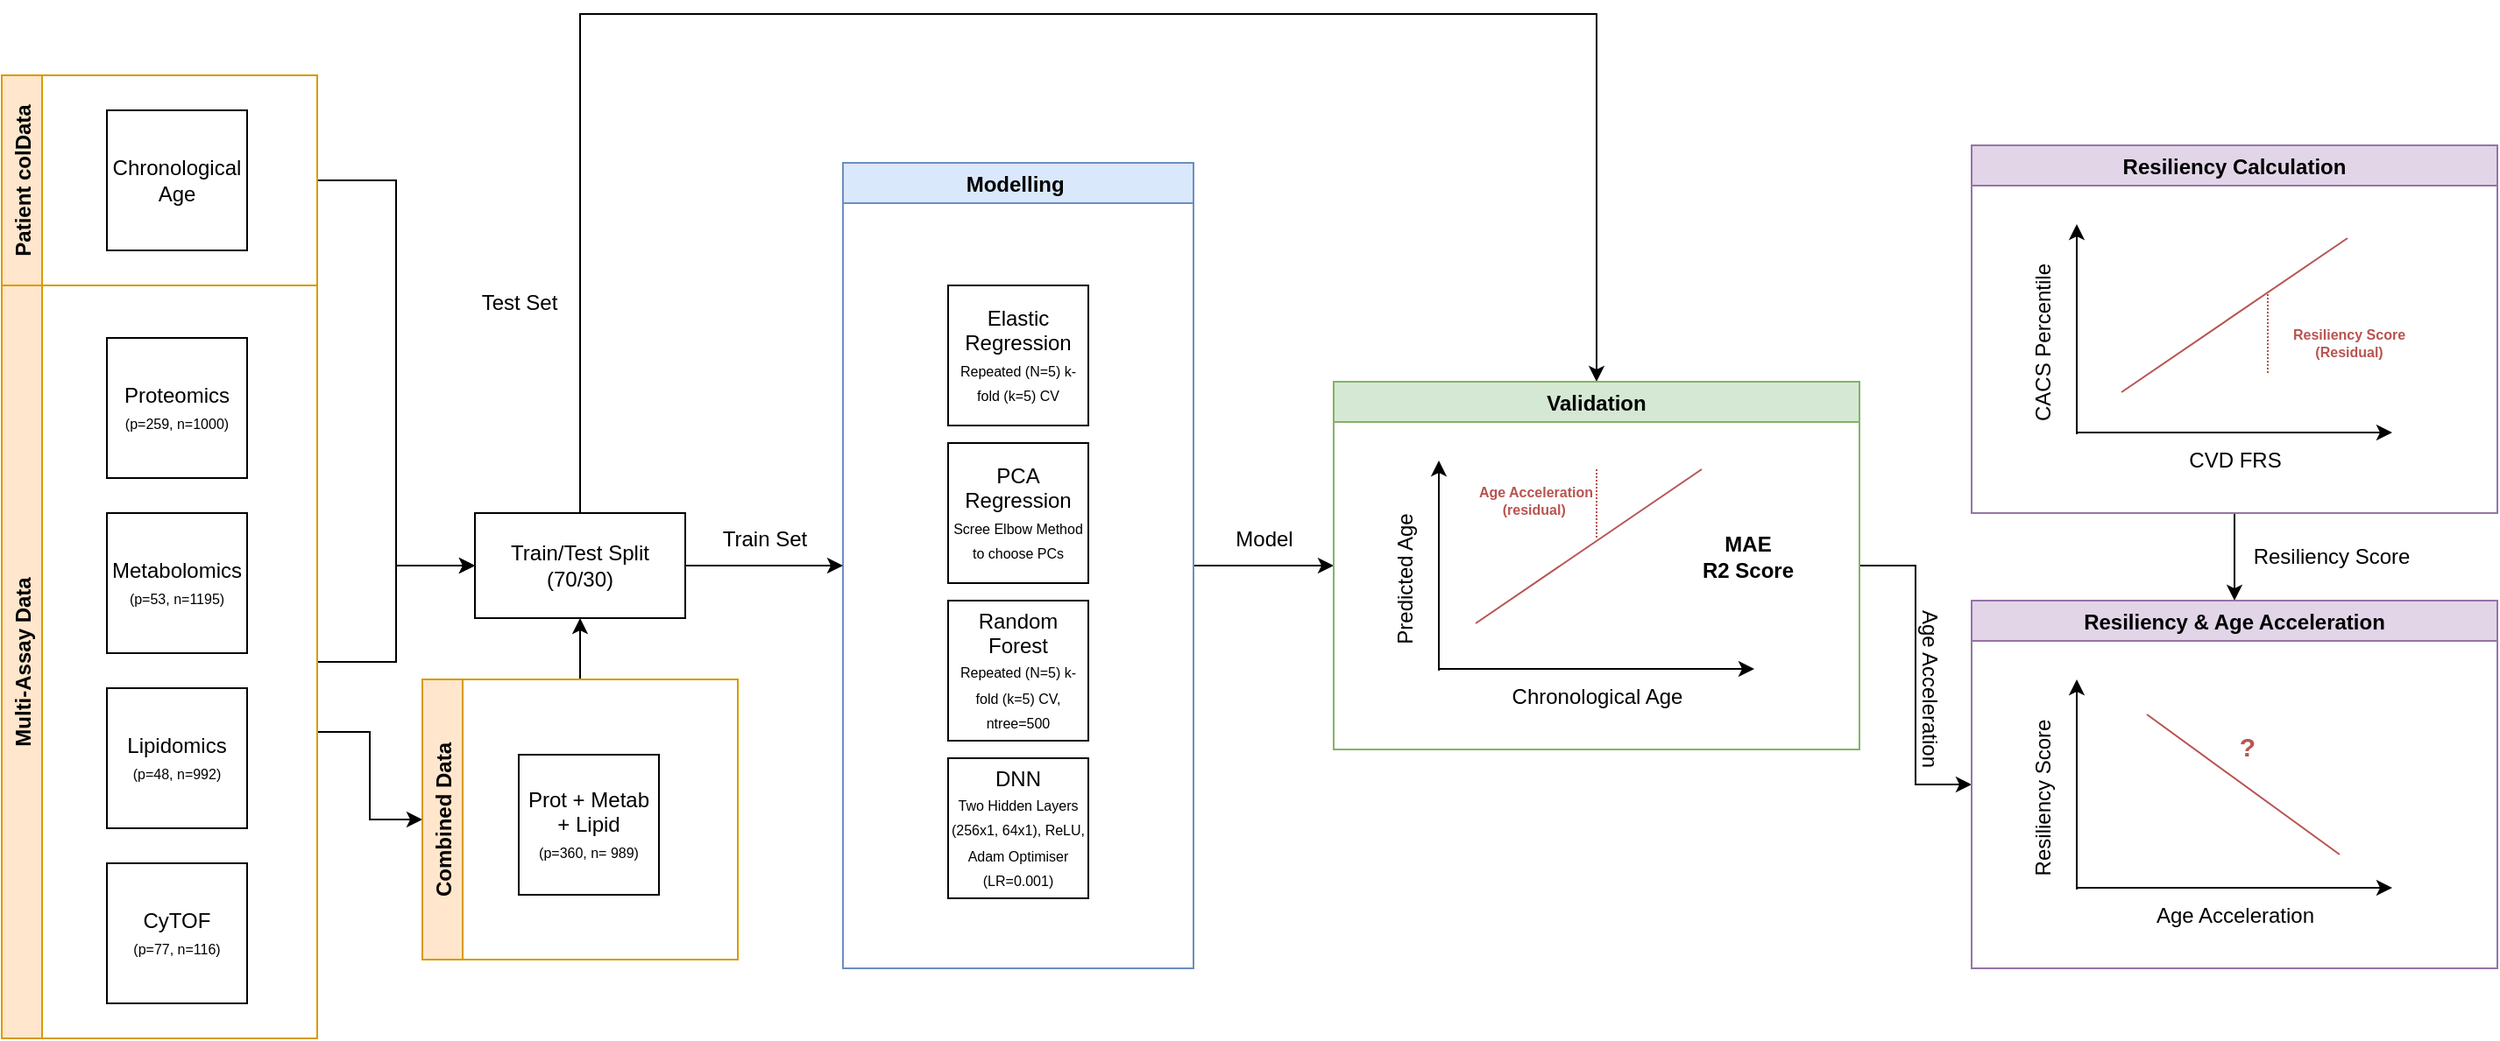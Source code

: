<mxfile version="20.4.1" type="device"><diagram id="XxNfGE8Ri-3f-OuHHe4I" name="Page-1"><mxGraphModel dx="260" dy="371" grid="1" gridSize="10" guides="1" tooltips="1" connect="1" arrows="1" fold="1" page="1" pageScale="1" pageWidth="850" pageHeight="1100" math="0" shadow="0"><root><mxCell id="0"/><mxCell id="1" parent="0"/><mxCell id="z8dKiTmkcfhcy8gTD7hl-1" value="Proteomics&lt;br&gt;&lt;font style=&quot;font-size: 8px;&quot;&gt;(p=259, n=1000)&lt;/font&gt;" style="whiteSpace=wrap;html=1;aspect=fixed;" parent="1" vertex="1"><mxGeometry x="180" y="485" width="80" height="80" as="geometry"/></mxCell><mxCell id="Kj5PNi8QTOBntLkAs2w5-1" value="Metabolomics&lt;br&gt;&lt;span style=&quot;font-size: 8px;&quot;&gt;(p=53, n=1195)&lt;/span&gt;" style="whiteSpace=wrap;html=1;aspect=fixed;" parent="1" vertex="1"><mxGeometry x="180" y="585" width="80" height="80" as="geometry"/></mxCell><mxCell id="Kj5PNi8QTOBntLkAs2w5-2" value="Lipidomics&lt;br&gt;&lt;font style=&quot;font-size: 8px;&quot;&gt;(p=48, n=992)&lt;/font&gt;" style="whiteSpace=wrap;html=1;aspect=fixed;" parent="1" vertex="1"><mxGeometry x="180" y="685" width="80" height="80" as="geometry"/></mxCell><mxCell id="Kj5PNi8QTOBntLkAs2w5-3" value="CyTOF&lt;br&gt;&lt;span style=&quot;font-size: 8px;&quot;&gt;(p=77, n=116)&lt;/span&gt;" style="whiteSpace=wrap;html=1;aspect=fixed;" parent="1" vertex="1"><mxGeometry x="180" y="785" width="80" height="80" as="geometry"/></mxCell><mxCell id="Kj5PNi8QTOBntLkAs2w5-36" style="edgeStyle=orthogonalEdgeStyle;rounded=0;orthogonalLoop=1;jettySize=auto;html=1;exitX=1;exitY=0.5;exitDx=0;exitDy=0;entryX=0;entryY=0.5;entryDx=0;entryDy=0;" parent="1" source="Kj5PNi8QTOBntLkAs2w5-4" target="Kj5PNi8QTOBntLkAs2w5-28" edge="1"><mxGeometry relative="1" as="geometry"/></mxCell><mxCell id="Kj5PNi8QTOBntLkAs2w5-4" value="Modelling " style="swimlane;fillColor=#dae8fc;strokeColor=#6c8ebf;" parent="1" vertex="1"><mxGeometry x="600" y="385" width="200" height="460" as="geometry"/></mxCell><mxCell id="Kj5PNi8QTOBntLkAs2w5-14" value="Elastic Regression&lt;br&gt;&lt;font style=&quot;font-size: 8px;&quot;&gt;Repeated (N=5) k-fold (k=5) CV&lt;/font&gt;" style="whiteSpace=wrap;html=1;aspect=fixed;" parent="Kj5PNi8QTOBntLkAs2w5-4" vertex="1"><mxGeometry x="60" y="70" width="80" height="80" as="geometry"/></mxCell><mxCell id="Kj5PNi8QTOBntLkAs2w5-18" value="Random Forest&lt;br&gt;&lt;span style=&quot;font-size: 8px;&quot;&gt;Repeated (N=5) k-fold (k=5) CV, ntree=500&lt;/span&gt;" style="whiteSpace=wrap;html=1;aspect=fixed;" parent="Kj5PNi8QTOBntLkAs2w5-4" vertex="1"><mxGeometry x="60" y="250" width="80" height="80" as="geometry"/></mxCell><mxCell id="Kj5PNi8QTOBntLkAs2w5-17" value="PCA Regression&lt;br&gt;&lt;span style=&quot;font-size: 8px;&quot;&gt;Scree Elbow Method to choose PCs&lt;/span&gt;" style="whiteSpace=wrap;html=1;aspect=fixed;" parent="Kj5PNi8QTOBntLkAs2w5-4" vertex="1"><mxGeometry x="60" y="160" width="80" height="80" as="geometry"/></mxCell><mxCell id="Kj5PNi8QTOBntLkAs2w5-15" value="DNN&lt;br&gt;&lt;span style=&quot;font-size: 8px;&quot;&gt;Two Hidden Layers (256x1, 64x1), ReLU, Adam Optimiser (LR=0.001)&lt;/span&gt;" style="whiteSpace=wrap;html=1;aspect=fixed;" parent="Kj5PNi8QTOBntLkAs2w5-4" vertex="1"><mxGeometry x="60" y="340" width="80" height="80" as="geometry"/></mxCell><mxCell id="Kj5PNi8QTOBntLkAs2w5-24" style="edgeStyle=orthogonalEdgeStyle;rounded=0;orthogonalLoop=1;jettySize=auto;html=1;entryX=0;entryY=0.5;entryDx=0;entryDy=0;" parent="1" source="Kj5PNi8QTOBntLkAs2w5-12" target="Kj5PNi8QTOBntLkAs2w5-22" edge="1"><mxGeometry relative="1" as="geometry"/></mxCell><mxCell id="Zz7WJHX8WHeNn_9v-qVg-3" style="edgeStyle=orthogonalEdgeStyle;rounded=0;orthogonalLoop=1;jettySize=auto;html=1;exitX=1;exitY=0.5;exitDx=0;exitDy=0;entryX=0;entryY=0.5;entryDx=0;entryDy=0;fontSize=8;" edge="1" parent="1" source="Kj5PNi8QTOBntLkAs2w5-12" target="Zz7WJHX8WHeNn_9v-qVg-1"><mxGeometry relative="1" as="geometry"><Array as="points"><mxPoint x="300" y="710"/><mxPoint x="330" y="710"/><mxPoint x="330" y="760"/></Array></mxGeometry></mxCell><mxCell id="Kj5PNi8QTOBntLkAs2w5-12" value="Multi-Assay Data" style="swimlane;horizontal=0;fillColor=#ffe6cc;strokeColor=#d79b00;" parent="1" vertex="1"><mxGeometry x="120" y="455" width="180" height="430" as="geometry"/></mxCell><mxCell id="Kj5PNi8QTOBntLkAs2w5-25" style="edgeStyle=orthogonalEdgeStyle;rounded=0;orthogonalLoop=1;jettySize=auto;html=1;entryX=0;entryY=0.5;entryDx=0;entryDy=0;" parent="1" source="Kj5PNi8QTOBntLkAs2w5-21" target="Kj5PNi8QTOBntLkAs2w5-22" edge="1"><mxGeometry relative="1" as="geometry"/></mxCell><mxCell id="Kj5PNi8QTOBntLkAs2w5-21" value="Patient colData" style="swimlane;horizontal=0;fillColor=#ffe6cc;strokeColor=#d79b00;" parent="1" vertex="1"><mxGeometry x="120" y="335" width="180" height="120" as="geometry"/></mxCell><mxCell id="Kj5PNi8QTOBntLkAs2w5-5" value="Chronological Age" style="whiteSpace=wrap;html=1;aspect=fixed;" parent="Kj5PNi8QTOBntLkAs2w5-21" vertex="1"><mxGeometry x="60" y="20" width="80" height="80" as="geometry"/></mxCell><mxCell id="Kj5PNi8QTOBntLkAs2w5-26" style="edgeStyle=orthogonalEdgeStyle;rounded=0;orthogonalLoop=1;jettySize=auto;html=1;entryX=0;entryY=0.5;entryDx=0;entryDy=0;" parent="1" source="Kj5PNi8QTOBntLkAs2w5-22" target="Kj5PNi8QTOBntLkAs2w5-4" edge="1"><mxGeometry relative="1" as="geometry"><mxPoint x="620" y="600" as="targetPoint"/></mxGeometry></mxCell><mxCell id="Kj5PNi8QTOBntLkAs2w5-35" style="edgeStyle=orthogonalEdgeStyle;rounded=0;orthogonalLoop=1;jettySize=auto;html=1;entryX=0.5;entryY=0;entryDx=0;entryDy=0;" parent="1" source="Kj5PNi8QTOBntLkAs2w5-22" target="Kj5PNi8QTOBntLkAs2w5-28" edge="1"><mxGeometry relative="1" as="geometry"><Array as="points"><mxPoint x="450" y="300"/><mxPoint x="1030" y="300"/></Array></mxGeometry></mxCell><mxCell id="Kj5PNi8QTOBntLkAs2w5-22" value="Train/Test Split (70/30)" style="rounded=0;whiteSpace=wrap;html=1;" parent="1" vertex="1"><mxGeometry x="390" y="585" width="120" height="60" as="geometry"/></mxCell><mxCell id="Kj5PNi8QTOBntLkAs2w5-162" style="edgeStyle=orthogonalEdgeStyle;rounded=0;jumpSize=8;orthogonalLoop=1;jettySize=auto;html=1;entryX=0;entryY=0.5;entryDx=0;entryDy=0;strokeWidth=1;fontSize=8;fontColor=#000000;startSize=6;" parent="1" source="Kj5PNi8QTOBntLkAs2w5-28" target="Kj5PNi8QTOBntLkAs2w5-144" edge="1"><mxGeometry relative="1" as="geometry"/></mxCell><mxCell id="Kj5PNi8QTOBntLkAs2w5-28" value="Validation" style="swimlane;fillColor=#d5e8d4;strokeColor=#82b366;" parent="1" vertex="1"><mxGeometry x="880" y="510" width="300" height="210" as="geometry"/></mxCell><mxCell id="Kj5PNi8QTOBntLkAs2w5-40" value="" style="endArrow=classic;html=1;rounded=0;" parent="Kj5PNi8QTOBntLkAs2w5-28" edge="1"><mxGeometry width="50" height="50" relative="1" as="geometry"><mxPoint x="60" y="165" as="sourcePoint"/><mxPoint x="60" y="45" as="targetPoint"/></mxGeometry></mxCell><mxCell id="Kj5PNi8QTOBntLkAs2w5-41" value="" style="endArrow=classic;html=1;rounded=0;" parent="Kj5PNi8QTOBntLkAs2w5-28" edge="1"><mxGeometry width="50" height="50" relative="1" as="geometry"><mxPoint x="60" y="164" as="sourcePoint"/><mxPoint x="240" y="164" as="targetPoint"/></mxGeometry></mxCell><mxCell id="Kj5PNi8QTOBntLkAs2w5-43" value="" style="shape=image;html=1;verticalAlign=top;verticalLabelPosition=bottom;labelBackgroundColor=#ffffff;imageAspect=0;aspect=fixed;image=https://cdn1.iconfinder.com/data/icons/social-media-vol-3/24/_x-128.png" parent="Kj5PNi8QTOBntLkAs2w5-28" vertex="1"><mxGeometry x="91" y="130" width="8" height="8" as="geometry"/></mxCell><mxCell id="Kj5PNi8QTOBntLkAs2w5-44" value="" style="shape=image;html=1;verticalAlign=top;verticalLabelPosition=bottom;labelBackgroundColor=#ffffff;imageAspect=0;aspect=fixed;image=https://cdn1.iconfinder.com/data/icons/social-media-vol-3/24/_x-128.png" parent="Kj5PNi8QTOBntLkAs2w5-28" vertex="1"><mxGeometry x="111" y="120" width="8" height="8" as="geometry"/></mxCell><mxCell id="Kj5PNi8QTOBntLkAs2w5-47" value="" style="shape=image;html=1;verticalAlign=top;verticalLabelPosition=bottom;labelBackgroundColor=#ffffff;imageAspect=0;aspect=fixed;image=https://cdn1.iconfinder.com/data/icons/social-media-vol-3/24/_x-128.png" parent="Kj5PNi8QTOBntLkAs2w5-28" vertex="1"><mxGeometry x="99" y="101" width="8" height="8" as="geometry"/></mxCell><mxCell id="Kj5PNi8QTOBntLkAs2w5-48" value="" style="shape=image;html=1;verticalAlign=top;verticalLabelPosition=bottom;labelBackgroundColor=#ffffff;imageAspect=0;aspect=fixed;image=https://cdn1.iconfinder.com/data/icons/social-media-vol-3/24/_x-128.png" parent="Kj5PNi8QTOBntLkAs2w5-28" vertex="1"><mxGeometry x="146" y="42" width="8" height="8" as="geometry"/></mxCell><mxCell id="Kj5PNi8QTOBntLkAs2w5-49" value="" style="shape=image;html=1;verticalAlign=top;verticalLabelPosition=bottom;labelBackgroundColor=#ffffff;imageAspect=0;aspect=fixed;image=https://cdn1.iconfinder.com/data/icons/social-media-vol-3/24/_x-128.png" parent="Kj5PNi8QTOBntLkAs2w5-28" vertex="1"><mxGeometry x="131" y="80" width="8" height="8" as="geometry"/></mxCell><mxCell id="Kj5PNi8QTOBntLkAs2w5-50" value="" style="shape=image;html=1;verticalAlign=top;verticalLabelPosition=bottom;labelBackgroundColor=#ffffff;imageAspect=0;aspect=fixed;image=https://cdn1.iconfinder.com/data/icons/social-media-vol-3/24/_x-128.png" parent="Kj5PNi8QTOBntLkAs2w5-28" vertex="1"><mxGeometry x="161" y="88" width="8" height="8" as="geometry"/></mxCell><mxCell id="Kj5PNi8QTOBntLkAs2w5-51" value="" style="shape=image;html=1;verticalAlign=top;verticalLabelPosition=bottom;labelBackgroundColor=#ffffff;imageAspect=0;aspect=fixed;image=https://cdn1.iconfinder.com/data/icons/social-media-vol-3/24/_x-128.png" parent="Kj5PNi8QTOBntLkAs2w5-28" vertex="1"><mxGeometry x="161" y="72" width="8" height="8" as="geometry"/></mxCell><mxCell id="Kj5PNi8QTOBntLkAs2w5-52" value="" style="shape=image;html=1;verticalAlign=top;verticalLabelPosition=bottom;labelBackgroundColor=#ffffff;imageAspect=0;aspect=fixed;image=https://cdn1.iconfinder.com/data/icons/social-media-vol-3/24/_x-128.png" parent="Kj5PNi8QTOBntLkAs2w5-28" vertex="1"><mxGeometry x="181" y="72" width="8" height="8" as="geometry"/></mxCell><mxCell id="Kj5PNi8QTOBntLkAs2w5-53" value="" style="shape=image;html=1;verticalAlign=top;verticalLabelPosition=bottom;labelBackgroundColor=#ffffff;imageAspect=0;aspect=fixed;image=https://cdn1.iconfinder.com/data/icons/social-media-vol-3/24/_x-128.png" parent="Kj5PNi8QTOBntLkAs2w5-28" vertex="1"><mxGeometry x="181" y="50" width="8" height="8" as="geometry"/></mxCell><mxCell id="Kj5PNi8QTOBntLkAs2w5-54" value="" style="shape=image;html=1;verticalAlign=top;verticalLabelPosition=bottom;labelBackgroundColor=#ffffff;imageAspect=0;aspect=fixed;image=https://cdn1.iconfinder.com/data/icons/social-media-vol-3/24/_x-128.png" parent="Kj5PNi8QTOBntLkAs2w5-28" vertex="1"><mxGeometry x="201" y="64" width="8" height="8" as="geometry"/></mxCell><mxCell id="Kj5PNi8QTOBntLkAs2w5-55" value="Chronological Age" style="text;html=1;align=center;verticalAlign=middle;resizable=0;points=[];autosize=1;strokeColor=none;fillColor=none;" parent="Kj5PNi8QTOBntLkAs2w5-28" vertex="1"><mxGeometry x="90" y="165" width="120" height="30" as="geometry"/></mxCell><mxCell id="Kj5PNi8QTOBntLkAs2w5-56" value="Predicted Age" style="text;html=1;align=center;verticalAlign=middle;resizable=0;points=[];autosize=1;strokeColor=none;fillColor=none;rotation=-90;" parent="Kj5PNi8QTOBntLkAs2w5-28" vertex="1"><mxGeometry x="-9" y="98" width="100" height="30" as="geometry"/></mxCell><mxCell id="Kj5PNi8QTOBntLkAs2w5-58" value="" style="endArrow=none;html=1;rounded=0;fillColor=#f8cecc;strokeColor=#b85450;" parent="Kj5PNi8QTOBntLkAs2w5-28" edge="1"><mxGeometry width="50" height="50" relative="1" as="geometry"><mxPoint x="81" y="138" as="sourcePoint"/><mxPoint x="210" y="50" as="targetPoint"/></mxGeometry></mxCell><mxCell id="Kj5PNi8QTOBntLkAs2w5-75" value="&lt;b&gt;MAE&lt;br&gt;R2 Score&lt;/b&gt;" style="text;html=1;align=center;verticalAlign=middle;resizable=0;points=[];autosize=1;strokeColor=none;fillColor=none;" parent="Kj5PNi8QTOBntLkAs2w5-28" vertex="1"><mxGeometry x="196" y="80" width="80" height="40" as="geometry"/></mxCell><mxCell id="Kj5PNi8QTOBntLkAs2w5-81" value="&lt;b style=&quot;font-size: 8px;&quot;&gt;Age Acceleration&lt;br&gt;(residual)&amp;nbsp;&lt;/b&gt;" style="text;html=1;align=center;verticalAlign=middle;resizable=0;points=[];autosize=1;strokeColor=none;fillColor=none;fontSize=8;fontColor=#B85450;" parent="Kj5PNi8QTOBntLkAs2w5-28" vertex="1"><mxGeometry x="70" y="53" width="90" height="30" as="geometry"/></mxCell><mxCell id="Kj5PNi8QTOBntLkAs2w5-34" value="Train Set" style="text;html=1;align=center;verticalAlign=middle;resizable=0;points=[];autosize=1;strokeColor=none;fillColor=none;" parent="1" vertex="1"><mxGeometry x="520" y="585" width="70" height="30" as="geometry"/></mxCell><mxCell id="Kj5PNi8QTOBntLkAs2w5-37" value="Model" style="text;html=1;align=center;verticalAlign=middle;resizable=0;points=[];autosize=1;strokeColor=none;fillColor=none;" parent="1" vertex="1"><mxGeometry x="810" y="585" width="60" height="30" as="geometry"/></mxCell><mxCell id="Kj5PNi8QTOBntLkAs2w5-38" value="Test Set" style="text;html=1;align=center;verticalAlign=middle;resizable=0;points=[];autosize=1;strokeColor=none;fillColor=none;" parent="1" vertex="1"><mxGeometry x="380" y="450" width="70" height="30" as="geometry"/></mxCell><mxCell id="Kj5PNi8QTOBntLkAs2w5-76" value="" style="endArrow=none;dashed=1;html=1;dashPattern=1 1;strokeWidth=1;rounded=0;jumpSize=8;fillColor=#f8cecc;strokeColor=#b85450;startSize=6;" parent="1" edge="1"><mxGeometry width="50" height="50" relative="1" as="geometry"><mxPoint x="1030" y="560" as="sourcePoint"/><mxPoint x="1030" y="600" as="targetPoint"/></mxGeometry></mxCell><mxCell id="Kj5PNi8QTOBntLkAs2w5-163" style="edgeStyle=orthogonalEdgeStyle;rounded=0;jumpSize=8;orthogonalLoop=1;jettySize=auto;html=1;strokeWidth=1;fontSize=8;fontColor=#000000;startSize=6;" parent="1" source="Kj5PNi8QTOBntLkAs2w5-84" target="Kj5PNi8QTOBntLkAs2w5-144" edge="1"><mxGeometry relative="1" as="geometry"><Array as="points"><mxPoint x="1394" y="600"/><mxPoint x="1394" y="600"/></Array></mxGeometry></mxCell><mxCell id="Kj5PNi8QTOBntLkAs2w5-84" value="Resiliency Calculation" style="swimlane;startSize=23;fillColor=#e1d5e7;strokeColor=#9673a6;" parent="1" vertex="1"><mxGeometry x="1244" y="375" width="300" height="210" as="geometry"/></mxCell><mxCell id="Kj5PNi8QTOBntLkAs2w5-85" value="" style="endArrow=classic;html=1;rounded=0;" parent="Kj5PNi8QTOBntLkAs2w5-84" edge="1"><mxGeometry width="50" height="50" relative="1" as="geometry"><mxPoint x="60" y="165" as="sourcePoint"/><mxPoint x="60" y="45" as="targetPoint"/></mxGeometry></mxCell><mxCell id="Kj5PNi8QTOBntLkAs2w5-86" value="" style="endArrow=classic;html=1;rounded=0;" parent="Kj5PNi8QTOBntLkAs2w5-84" edge="1"><mxGeometry width="50" height="50" relative="1" as="geometry"><mxPoint x="60" y="164" as="sourcePoint"/><mxPoint x="240" y="164" as="targetPoint"/></mxGeometry></mxCell><mxCell id="Kj5PNi8QTOBntLkAs2w5-87" value="" style="shape=image;html=1;verticalAlign=top;verticalLabelPosition=bottom;labelBackgroundColor=#ffffff;imageAspect=0;aspect=fixed;image=https://cdn1.iconfinder.com/data/icons/social-media-vol-3/24/_x-128.png" parent="Kj5PNi8QTOBntLkAs2w5-84" vertex="1"><mxGeometry x="91" y="130" width="8" height="8" as="geometry"/></mxCell><mxCell id="Kj5PNi8QTOBntLkAs2w5-88" value="" style="shape=image;html=1;verticalAlign=top;verticalLabelPosition=bottom;labelBackgroundColor=#ffffff;imageAspect=0;aspect=fixed;image=https://cdn1.iconfinder.com/data/icons/social-media-vol-3/24/_x-128.png" parent="Kj5PNi8QTOBntLkAs2w5-84" vertex="1"><mxGeometry x="111" y="120" width="8" height="8" as="geometry"/></mxCell><mxCell id="Kj5PNi8QTOBntLkAs2w5-89" value="" style="shape=image;html=1;verticalAlign=top;verticalLabelPosition=bottom;labelBackgroundColor=#ffffff;imageAspect=0;aspect=fixed;image=https://cdn1.iconfinder.com/data/icons/social-media-vol-3/24/_x-128.png" parent="Kj5PNi8QTOBntLkAs2w5-84" vertex="1"><mxGeometry x="118" y="101" width="8" height="8" as="geometry"/></mxCell><mxCell id="Kj5PNi8QTOBntLkAs2w5-90" value="" style="shape=image;html=1;verticalAlign=top;verticalLabelPosition=bottom;labelBackgroundColor=#ffffff;imageAspect=0;aspect=fixed;image=https://cdn1.iconfinder.com/data/icons/social-media-vol-3/24/_x-128.png" parent="Kj5PNi8QTOBntLkAs2w5-84" vertex="1"><mxGeometry x="173" y="72" width="8" height="8" as="geometry"/></mxCell><mxCell id="Kj5PNi8QTOBntLkAs2w5-91" value="" style="shape=image;html=1;verticalAlign=top;verticalLabelPosition=bottom;labelBackgroundColor=#ffffff;imageAspect=0;aspect=fixed;image=https://cdn1.iconfinder.com/data/icons/social-media-vol-3/24/_x-128.png" parent="Kj5PNi8QTOBntLkAs2w5-84" vertex="1"><mxGeometry x="131" y="88" width="8" height="8" as="geometry"/></mxCell><mxCell id="Kj5PNi8QTOBntLkAs2w5-92" value="" style="shape=image;html=1;verticalAlign=top;verticalLabelPosition=bottom;labelBackgroundColor=#ffffff;imageAspect=0;aspect=fixed;image=https://cdn1.iconfinder.com/data/icons/social-media-vol-3/24/_x-128.png" parent="Kj5PNi8QTOBntLkAs2w5-84" vertex="1"><mxGeometry x="169" y="130" width="8" height="8" as="geometry"/></mxCell><mxCell id="Kj5PNi8QTOBntLkAs2w5-93" value="" style="shape=image;html=1;verticalAlign=top;verticalLabelPosition=bottom;labelBackgroundColor=#ffffff;imageAspect=0;aspect=fixed;image=https://cdn1.iconfinder.com/data/icons/social-media-vol-3/24/_x-128.png" parent="Kj5PNi8QTOBntLkAs2w5-84" vertex="1"><mxGeometry x="169" y="88" width="8" height="8" as="geometry"/></mxCell><mxCell id="Kj5PNi8QTOBntLkAs2w5-94" value="" style="shape=image;html=1;verticalAlign=top;verticalLabelPosition=bottom;labelBackgroundColor=#ffffff;imageAspect=0;aspect=fixed;image=https://cdn1.iconfinder.com/data/icons/social-media-vol-3/24/_x-128.png" parent="Kj5PNi8QTOBntLkAs2w5-84" vertex="1"><mxGeometry x="193" y="75" width="8" height="8" as="geometry"/></mxCell><mxCell id="Kj5PNi8QTOBntLkAs2w5-95" value="" style="shape=image;html=1;verticalAlign=top;verticalLabelPosition=bottom;labelBackgroundColor=#ffffff;imageAspect=0;aspect=fixed;image=https://cdn1.iconfinder.com/data/icons/social-media-vol-3/24/_x-128.png" parent="Kj5PNi8QTOBntLkAs2w5-84" vertex="1"><mxGeometry x="181" y="50" width="8" height="8" as="geometry"/></mxCell><mxCell id="Kj5PNi8QTOBntLkAs2w5-96" value="" style="shape=image;html=1;verticalAlign=top;verticalLabelPosition=bottom;labelBackgroundColor=#ffffff;imageAspect=0;aspect=fixed;image=https://cdn1.iconfinder.com/data/icons/social-media-vol-3/24/_x-128.png" parent="Kj5PNi8QTOBntLkAs2w5-84" vertex="1"><mxGeometry x="201" y="64" width="8" height="8" as="geometry"/></mxCell><mxCell id="Kj5PNi8QTOBntLkAs2w5-97" value="CVD FRS" style="text;html=1;align=center;verticalAlign=middle;resizable=0;points=[];autosize=1;strokeColor=none;fillColor=none;" parent="Kj5PNi8QTOBntLkAs2w5-84" vertex="1"><mxGeometry x="110" y="165" width="80" height="30" as="geometry"/></mxCell><mxCell id="Kj5PNi8QTOBntLkAs2w5-98" value="CACS Percentile" style="text;html=1;align=center;verticalAlign=middle;resizable=0;points=[];autosize=1;strokeColor=none;fillColor=none;rotation=-90;" parent="Kj5PNi8QTOBntLkAs2w5-84" vertex="1"><mxGeometry x="-14" y="98" width="110" height="30" as="geometry"/></mxCell><mxCell id="Kj5PNi8QTOBntLkAs2w5-99" value="" style="endArrow=none;html=1;rounded=0;fillColor=#f8cecc;strokeColor=#b85450;" parent="Kj5PNi8QTOBntLkAs2w5-84" edge="1"><mxGeometry width="50" height="50" relative="1" as="geometry"><mxPoint x="85.5" y="141" as="sourcePoint"/><mxPoint x="214.5" y="53" as="targetPoint"/></mxGeometry></mxCell><mxCell id="Kj5PNi8QTOBntLkAs2w5-101" value="&lt;b&gt;Resiliency Score&lt;br&gt;(Residual)&lt;br&gt;&lt;/b&gt;" style="text;html=1;align=center;verticalAlign=middle;resizable=0;points=[];autosize=1;strokeColor=none;fillColor=none;fontSize=8;fontColor=#B85450;" parent="Kj5PNi8QTOBntLkAs2w5-84" vertex="1"><mxGeometry x="170" y="98" width="90" height="30" as="geometry"/></mxCell><mxCell id="Kj5PNi8QTOBntLkAs2w5-125" value="" style="endArrow=none;dashed=1;html=1;dashPattern=1 1;strokeWidth=1;rounded=0;jumpSize=8;fillColor=#f8cecc;strokeColor=#b85450;startSize=6;entryX=0;entryY=0;entryDx=0;entryDy=0;" parent="Kj5PNi8QTOBntLkAs2w5-84" target="Kj5PNi8QTOBntLkAs2w5-92" edge="1"><mxGeometry width="50" height="50" relative="1" as="geometry"><mxPoint x="169" y="85" as="sourcePoint"/><mxPoint x="172.9" y="133" as="targetPoint"/></mxGeometry></mxCell><mxCell id="Kj5PNi8QTOBntLkAs2w5-144" value="Resiliency &amp; Age Acceleration" style="swimlane;startSize=23;fillColor=#e1d5e7;strokeColor=#9673a6;" parent="1" vertex="1"><mxGeometry x="1244" y="635" width="300" height="210" as="geometry"/></mxCell><mxCell id="Kj5PNi8QTOBntLkAs2w5-145" value="" style="endArrow=classic;html=1;rounded=0;" parent="Kj5PNi8QTOBntLkAs2w5-144" edge="1"><mxGeometry width="50" height="50" relative="1" as="geometry"><mxPoint x="60" y="165" as="sourcePoint"/><mxPoint x="60" y="45" as="targetPoint"/></mxGeometry></mxCell><mxCell id="Kj5PNi8QTOBntLkAs2w5-146" value="" style="endArrow=classic;html=1;rounded=0;" parent="Kj5PNi8QTOBntLkAs2w5-144" edge="1"><mxGeometry width="50" height="50" relative="1" as="geometry"><mxPoint x="60" y="164" as="sourcePoint"/><mxPoint x="240" y="164" as="targetPoint"/></mxGeometry></mxCell><mxCell id="Kj5PNi8QTOBntLkAs2w5-147" value="" style="shape=image;html=1;verticalAlign=top;verticalLabelPosition=bottom;labelBackgroundColor=#ffffff;imageAspect=0;aspect=fixed;image=https://cdn1.iconfinder.com/data/icons/social-media-vol-3/24/_x-128.png" parent="Kj5PNi8QTOBntLkAs2w5-144" vertex="1"><mxGeometry x="107" y="66" width="8" height="8" as="geometry"/></mxCell><mxCell id="Kj5PNi8QTOBntLkAs2w5-148" value="" style="shape=image;html=1;verticalAlign=top;verticalLabelPosition=bottom;labelBackgroundColor=#ffffff;imageAspect=0;aspect=fixed;image=https://cdn1.iconfinder.com/data/icons/social-media-vol-3/24/_x-128.png" parent="Kj5PNi8QTOBntLkAs2w5-144" vertex="1"><mxGeometry x="115" y="85" width="8" height="8" as="geometry"/></mxCell><mxCell id="Kj5PNi8QTOBntLkAs2w5-149" value="" style="shape=image;html=1;verticalAlign=top;verticalLabelPosition=bottom;labelBackgroundColor=#ffffff;imageAspect=0;aspect=fixed;image=https://cdn1.iconfinder.com/data/icons/social-media-vol-3/24/_x-128.png" parent="Kj5PNi8QTOBntLkAs2w5-144" vertex="1"><mxGeometry x="123" y="74" width="8" height="8" as="geometry"/></mxCell><mxCell id="Kj5PNi8QTOBntLkAs2w5-150" value="" style="shape=image;html=1;verticalAlign=top;verticalLabelPosition=bottom;labelBackgroundColor=#ffffff;imageAspect=0;aspect=fixed;image=https://cdn1.iconfinder.com/data/icons/social-media-vol-3/24/_x-128.png" parent="Kj5PNi8QTOBntLkAs2w5-144" vertex="1"><mxGeometry x="181" y="109" width="8" height="8" as="geometry"/></mxCell><mxCell id="Kj5PNi8QTOBntLkAs2w5-151" value="" style="shape=image;html=1;verticalAlign=top;verticalLabelPosition=bottom;labelBackgroundColor=#ffffff;imageAspect=0;aspect=fixed;image=https://cdn1.iconfinder.com/data/icons/social-media-vol-3/24/_x-128.png" parent="Kj5PNi8QTOBntLkAs2w5-144" vertex="1"><mxGeometry x="131" y="88" width="8" height="8" as="geometry"/></mxCell><mxCell id="Kj5PNi8QTOBntLkAs2w5-152" value="" style="shape=image;html=1;verticalAlign=top;verticalLabelPosition=bottom;labelBackgroundColor=#ffffff;imageAspect=0;aspect=fixed;image=https://cdn1.iconfinder.com/data/icons/social-media-vol-3/24/_x-128.png" parent="Kj5PNi8QTOBntLkAs2w5-144" vertex="1"><mxGeometry x="153" y="98" width="8" height="8" as="geometry"/></mxCell><mxCell id="Kj5PNi8QTOBntLkAs2w5-153" value="" style="shape=image;html=1;verticalAlign=top;verticalLabelPosition=bottom;labelBackgroundColor=#ffffff;imageAspect=0;aspect=fixed;image=https://cdn1.iconfinder.com/data/icons/social-media-vol-3/24/_x-128.png" parent="Kj5PNi8QTOBntLkAs2w5-144" vertex="1"><mxGeometry x="173" y="122" width="8" height="8" as="geometry"/></mxCell><mxCell id="Kj5PNi8QTOBntLkAs2w5-154" value="" style="shape=image;html=1;verticalAlign=top;verticalLabelPosition=bottom;labelBackgroundColor=#ffffff;imageAspect=0;aspect=fixed;image=https://cdn1.iconfinder.com/data/icons/social-media-vol-3/24/_x-128.png" parent="Kj5PNi8QTOBntLkAs2w5-144" vertex="1"><mxGeometry x="197" y="120" width="8" height="8" as="geometry"/></mxCell><mxCell id="Kj5PNi8QTOBntLkAs2w5-155" value="" style="shape=image;html=1;verticalAlign=top;verticalLabelPosition=bottom;labelBackgroundColor=#ffffff;imageAspect=0;aspect=fixed;image=https://cdn1.iconfinder.com/data/icons/social-media-vol-3/24/_x-128.png" parent="Kj5PNi8QTOBntLkAs2w5-144" vertex="1"><mxGeometry x="153" y="112" width="8" height="8" as="geometry"/></mxCell><mxCell id="Kj5PNi8QTOBntLkAs2w5-156" value="" style="shape=image;html=1;verticalAlign=top;verticalLabelPosition=bottom;labelBackgroundColor=#ffffff;imageAspect=0;aspect=fixed;image=https://cdn1.iconfinder.com/data/icons/social-media-vol-3/24/_x-128.png" parent="Kj5PNi8QTOBntLkAs2w5-144" vertex="1"><mxGeometry x="189" y="138" width="8" height="8" as="geometry"/></mxCell><mxCell id="Kj5PNi8QTOBntLkAs2w5-157" value="Age Acceleration" style="text;html=1;align=center;verticalAlign=middle;resizable=0;points=[];autosize=1;strokeColor=none;fillColor=none;" parent="Kj5PNi8QTOBntLkAs2w5-144" vertex="1"><mxGeometry x="95" y="165" width="110" height="30" as="geometry"/></mxCell><mxCell id="Kj5PNi8QTOBntLkAs2w5-158" value="Resiliency Score" style="text;html=1;align=center;verticalAlign=middle;resizable=0;points=[];autosize=1;strokeColor=none;fillColor=none;rotation=-90;" parent="Kj5PNi8QTOBntLkAs2w5-144" vertex="1"><mxGeometry x="-14" y="98" width="110" height="30" as="geometry"/></mxCell><mxCell id="Kj5PNi8QTOBntLkAs2w5-159" value="" style="endArrow=none;html=1;rounded=0;fillColor=#f8cecc;strokeColor=#b85450;" parent="Kj5PNi8QTOBntLkAs2w5-144" edge="1"><mxGeometry width="50" height="50" relative="1" as="geometry"><mxPoint x="100" y="65" as="sourcePoint"/><mxPoint x="210" y="145" as="targetPoint"/></mxGeometry></mxCell><mxCell id="Kj5PNi8QTOBntLkAs2w5-160" value="&lt;b style=&quot;font-size: 15px;&quot;&gt;?&lt;br style=&quot;font-size: 15px;&quot;&gt;&lt;/b&gt;" style="text;html=1;align=center;verticalAlign=middle;resizable=0;points=[];autosize=1;strokeColor=none;fillColor=none;fontSize=15;fontColor=#B85450;" parent="Kj5PNi8QTOBntLkAs2w5-144" vertex="1"><mxGeometry x="142" y="68" width="30" height="30" as="geometry"/></mxCell><mxCell id="Kj5PNi8QTOBntLkAs2w5-168" value="Resiliency Score" style="text;html=1;align=center;verticalAlign=middle;resizable=0;points=[];autosize=1;strokeColor=none;fillColor=none;" parent="1" vertex="1"><mxGeometry x="1394" y="595" width="110" height="30" as="geometry"/></mxCell><mxCell id="Kj5PNi8QTOBntLkAs2w5-169" value="Age Acceleration" style="text;html=1;align=center;verticalAlign=middle;resizable=0;points=[];autosize=1;strokeColor=none;fillColor=none;rotation=90;" parent="1" vertex="1"><mxGeometry x="1165" y="670" width="110" height="30" as="geometry"/></mxCell><mxCell id="Zz7WJHX8WHeNn_9v-qVg-4" style="edgeStyle=orthogonalEdgeStyle;rounded=0;orthogonalLoop=1;jettySize=auto;html=1;exitX=0.5;exitY=0;exitDx=0;exitDy=0;entryX=0.5;entryY=1;entryDx=0;entryDy=0;fontSize=8;" edge="1" parent="1" source="Zz7WJHX8WHeNn_9v-qVg-1" target="Kj5PNi8QTOBntLkAs2w5-22"><mxGeometry relative="1" as="geometry"/></mxCell><mxCell id="Zz7WJHX8WHeNn_9v-qVg-1" value="Combined Data" style="swimlane;horizontal=0;fillColor=#ffe6cc;strokeColor=#d79b00;" vertex="1" parent="1"><mxGeometry x="360" y="680" width="180" height="160" as="geometry"/></mxCell><mxCell id="Zz7WJHX8WHeNn_9v-qVg-2" value="Prot + Metab + Lipid&lt;br&gt;&lt;span style=&quot;font-size: 8px;&quot;&gt;(p=360, n= 989)&lt;/span&gt;" style="whiteSpace=wrap;html=1;aspect=fixed;" vertex="1" parent="Zz7WJHX8WHeNn_9v-qVg-1"><mxGeometry x="55" y="43" width="80" height="80" as="geometry"/></mxCell></root></mxGraphModel></diagram></mxfile>